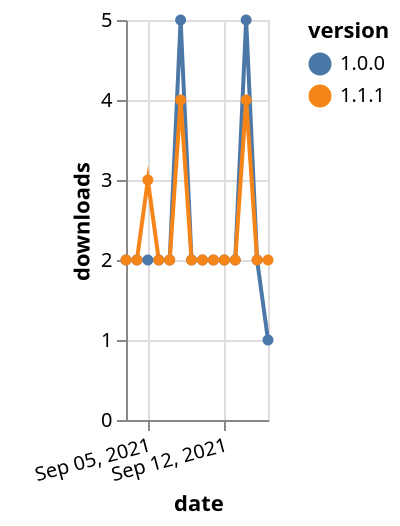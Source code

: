 {"$schema": "https://vega.github.io/schema/vega-lite/v5.json", "description": "A simple bar chart with embedded data.", "data": {"values": [{"date": "2021-09-03", "total": 3246, "delta": 2, "version": "1.0.0"}, {"date": "2021-09-04", "total": 3248, "delta": 2, "version": "1.0.0"}, {"date": "2021-09-05", "total": 3250, "delta": 2, "version": "1.0.0"}, {"date": "2021-09-06", "total": 3252, "delta": 2, "version": "1.0.0"}, {"date": "2021-09-07", "total": 3254, "delta": 2, "version": "1.0.0"}, {"date": "2021-09-08", "total": 3259, "delta": 5, "version": "1.0.0"}, {"date": "2021-09-09", "total": 3261, "delta": 2, "version": "1.0.0"}, {"date": "2021-09-10", "total": 3263, "delta": 2, "version": "1.0.0"}, {"date": "2021-09-11", "total": 3265, "delta": 2, "version": "1.0.0"}, {"date": "2021-09-12", "total": 3267, "delta": 2, "version": "1.0.0"}, {"date": "2021-09-13", "total": 3269, "delta": 2, "version": "1.0.0"}, {"date": "2021-09-14", "total": 3274, "delta": 5, "version": "1.0.0"}, {"date": "2021-09-15", "total": 3276, "delta": 2, "version": "1.0.0"}, {"date": "2021-09-16", "total": 3277, "delta": 1, "version": "1.0.0"}, {"date": "2021-09-03", "total": 1534, "delta": 2, "version": "1.1.1"}, {"date": "2021-09-04", "total": 1536, "delta": 2, "version": "1.1.1"}, {"date": "2021-09-05", "total": 1539, "delta": 3, "version": "1.1.1"}, {"date": "2021-09-06", "total": 1541, "delta": 2, "version": "1.1.1"}, {"date": "2021-09-07", "total": 1543, "delta": 2, "version": "1.1.1"}, {"date": "2021-09-08", "total": 1547, "delta": 4, "version": "1.1.1"}, {"date": "2021-09-09", "total": 1549, "delta": 2, "version": "1.1.1"}, {"date": "2021-09-10", "total": 1551, "delta": 2, "version": "1.1.1"}, {"date": "2021-09-11", "total": 1553, "delta": 2, "version": "1.1.1"}, {"date": "2021-09-12", "total": 1555, "delta": 2, "version": "1.1.1"}, {"date": "2021-09-13", "total": 1557, "delta": 2, "version": "1.1.1"}, {"date": "2021-09-14", "total": 1561, "delta": 4, "version": "1.1.1"}, {"date": "2021-09-15", "total": 1563, "delta": 2, "version": "1.1.1"}, {"date": "2021-09-16", "total": 1565, "delta": 2, "version": "1.1.1"}]}, "width": "container", "mark": {"type": "line", "point": {"filled": true}}, "encoding": {"x": {"field": "date", "type": "temporal", "timeUnit": "yearmonthdate", "title": "date", "axis": {"labelAngle": -15}}, "y": {"field": "delta", "type": "quantitative", "title": "downloads"}, "color": {"field": "version", "type": "nominal"}, "tooltip": {"field": "delta"}}}